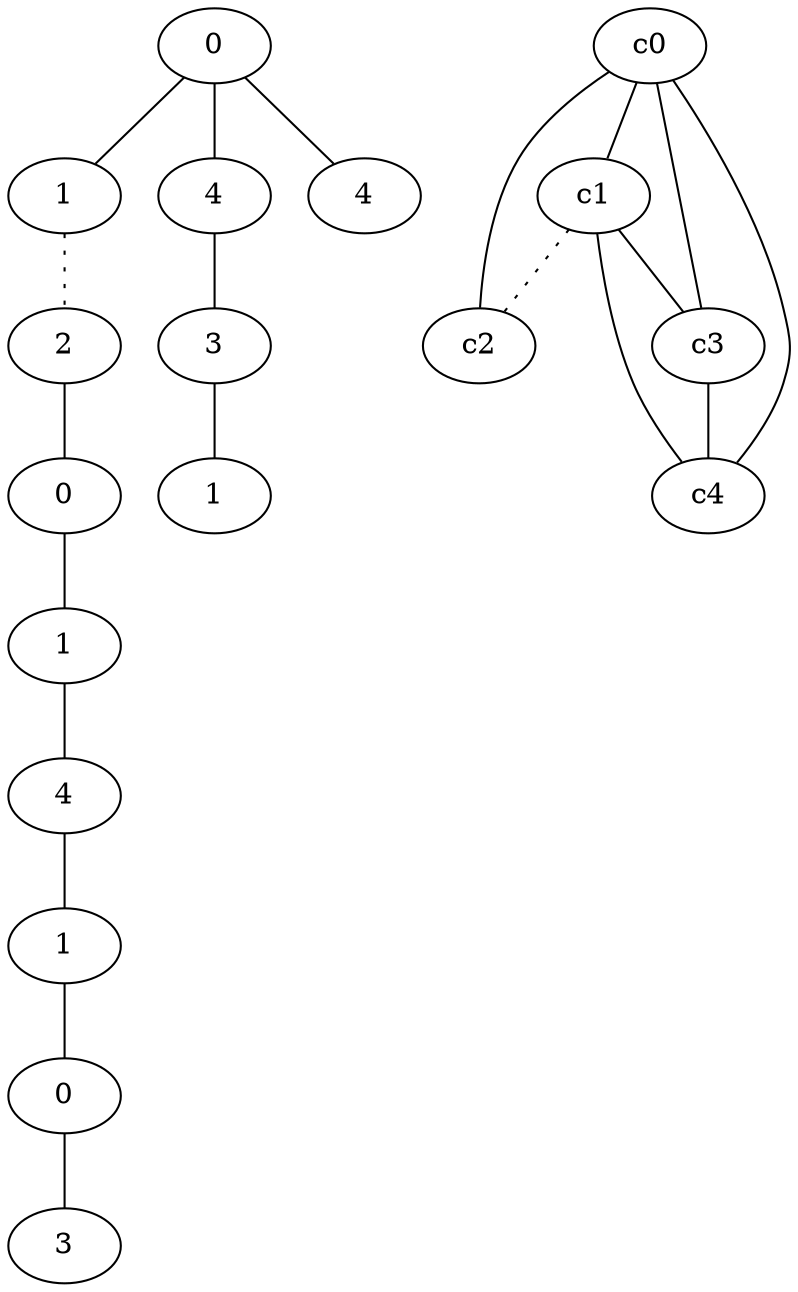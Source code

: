 graph {
a0[label=0];
a1[label=1];
a2[label=2];
a3[label=0];
a4[label=1];
a5[label=4];
a6[label=1];
a7[label=0];
a8[label=3];
a9[label=4];
a10[label=3];
a11[label=1];
a12[label=4];
a0 -- a1;
a0 -- a9;
a0 -- a12;
a1 -- a2 [style=dotted];
a2 -- a3;
a3 -- a4;
a4 -- a5;
a5 -- a6;
a6 -- a7;
a7 -- a8;
a9 -- a10;
a10 -- a11;
c0 -- c1;
c0 -- c2;
c0 -- c3;
c0 -- c4;
c1 -- c2 [style=dotted];
c1 -- c3;
c1 -- c4;
c3 -- c4;
}
